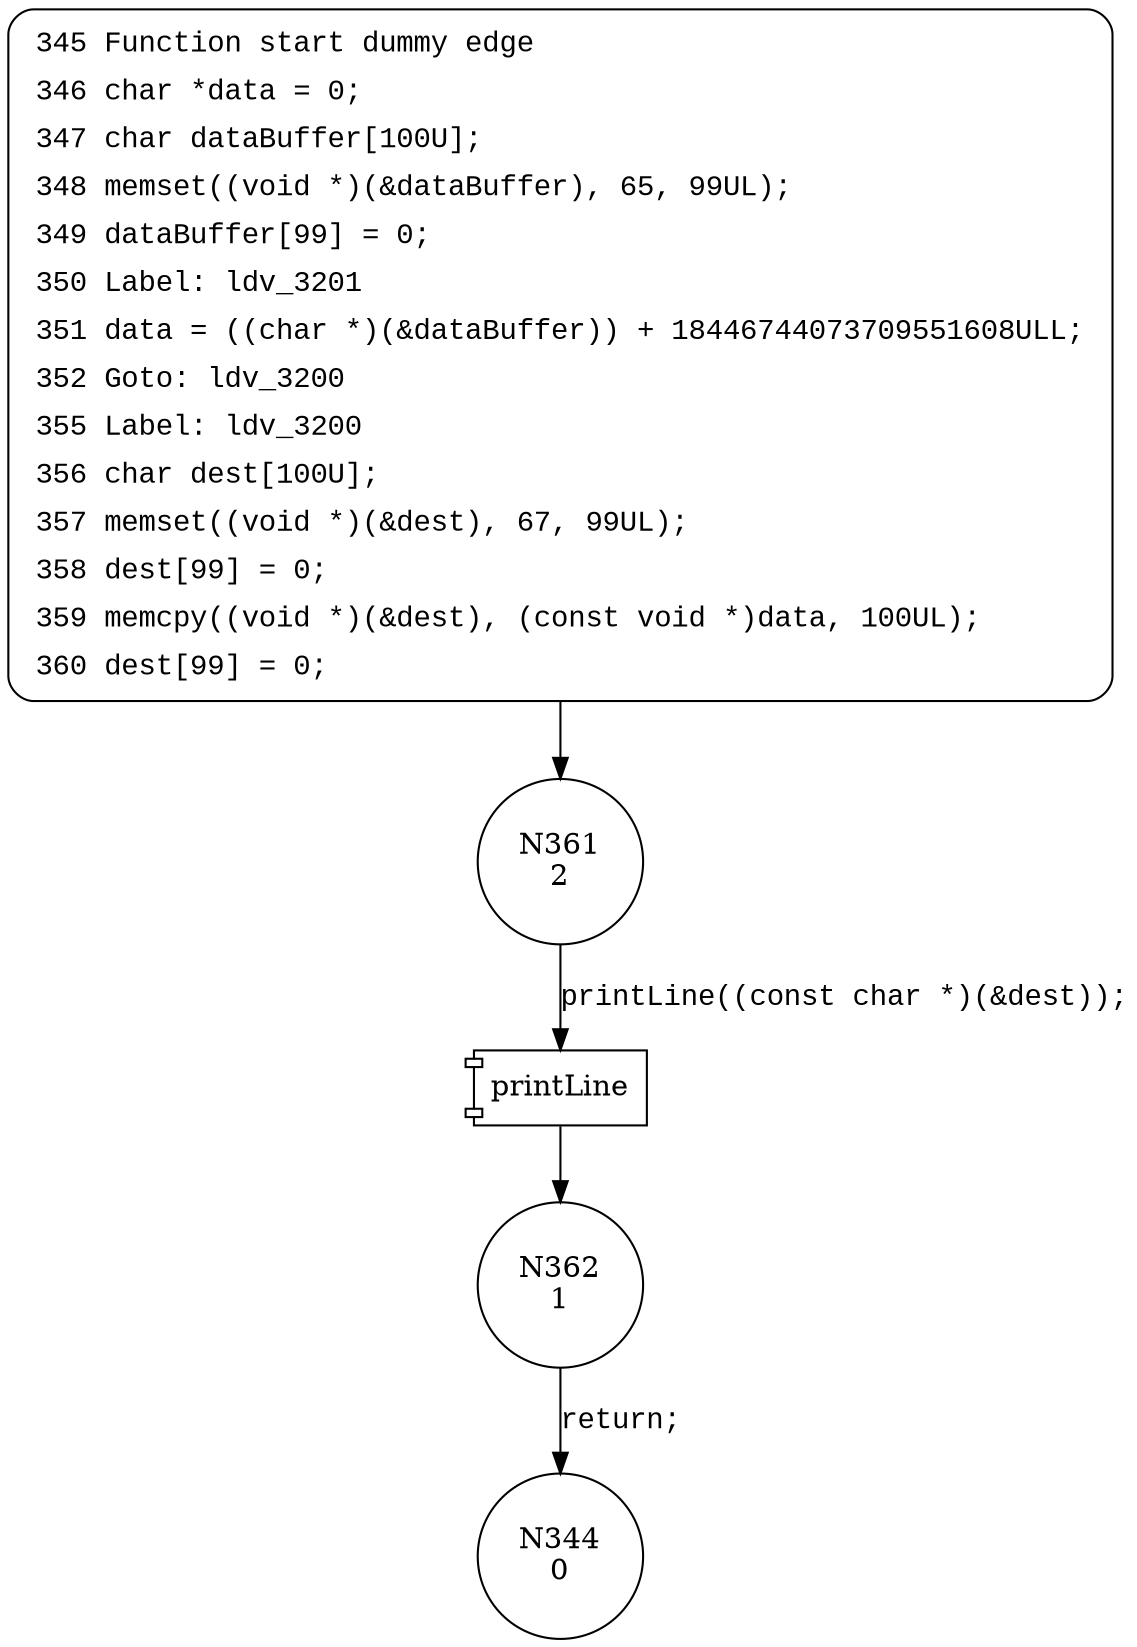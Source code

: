 digraph CWE127_Buffer_Underread__char_declare_memcpy_16_bad {
361 [shape="circle" label="N361\n2"]
362 [shape="circle" label="N362\n1"]
344 [shape="circle" label="N344\n0"]
345 [style="filled,bold" penwidth="1" fillcolor="white" fontname="Courier New" shape="Mrecord" label=<<table border="0" cellborder="0" cellpadding="3" bgcolor="white"><tr><td align="right">345</td><td align="left">Function start dummy edge</td></tr><tr><td align="right">346</td><td align="left">char *data = 0;</td></tr><tr><td align="right">347</td><td align="left">char dataBuffer[100U];</td></tr><tr><td align="right">348</td><td align="left">memset((void *)(&amp;dataBuffer), 65, 99UL);</td></tr><tr><td align="right">349</td><td align="left">dataBuffer[99] = 0;</td></tr><tr><td align="right">350</td><td align="left">Label: ldv_3201</td></tr><tr><td align="right">351</td><td align="left">data = ((char *)(&amp;dataBuffer)) + 18446744073709551608ULL;</td></tr><tr><td align="right">352</td><td align="left">Goto: ldv_3200</td></tr><tr><td align="right">355</td><td align="left">Label: ldv_3200</td></tr><tr><td align="right">356</td><td align="left">char dest[100U];</td></tr><tr><td align="right">357</td><td align="left">memset((void *)(&amp;dest), 67, 99UL);</td></tr><tr><td align="right">358</td><td align="left">dest[99] = 0;</td></tr><tr><td align="right">359</td><td align="left">memcpy((void *)(&amp;dest), (const void *)data, 100UL);</td></tr><tr><td align="right">360</td><td align="left">dest[99] = 0;</td></tr></table>>]
345 -> 361[label=""]
100023 [shape="component" label="printLine"]
361 -> 100023 [label="printLine((const char *)(&dest));" fontname="Courier New"]
100023 -> 362 [label="" fontname="Courier New"]
362 -> 344 [label="return;" fontname="Courier New"]
}